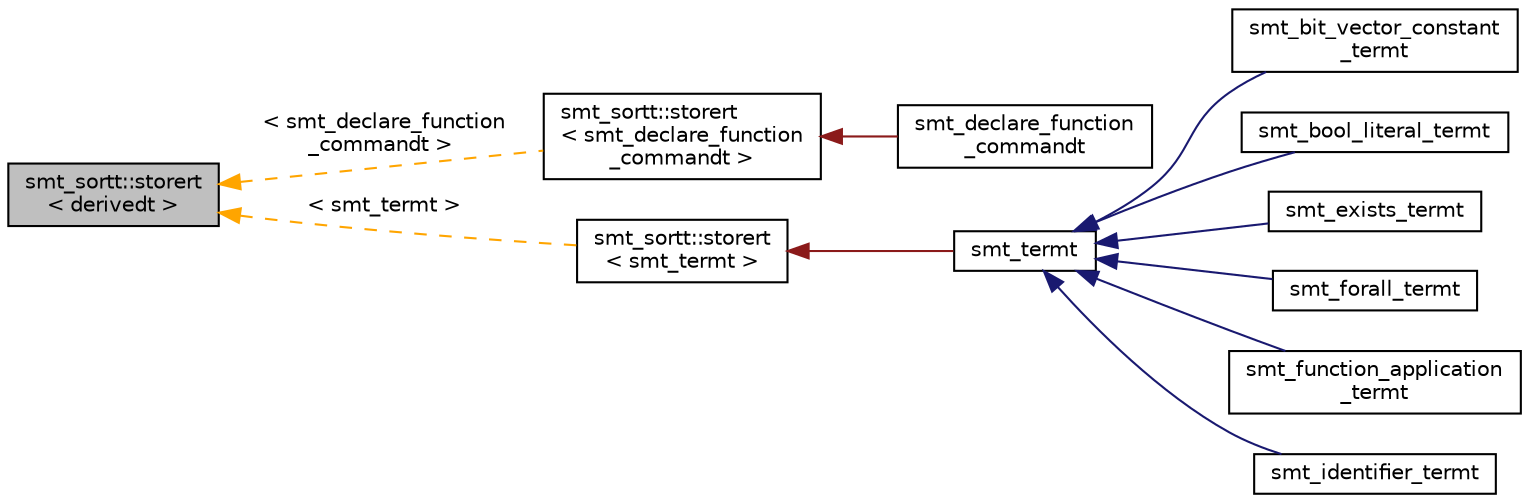 digraph "smt_sortt::storert&lt; derivedt &gt;"
{
 // LATEX_PDF_SIZE
  bgcolor="transparent";
  edge [fontname="Helvetica",fontsize="10",labelfontname="Helvetica",labelfontsize="10"];
  node [fontname="Helvetica",fontsize="10",shape=record];
  rankdir="LR";
  Node1 [label="smt_sortt::storert\l\< derivedt \>",height=0.2,width=0.4,color="black", fillcolor="grey75", style="filled", fontcolor="black",tooltip="Class for adding the ability to up and down cast smt_sortt to and from irept."];
  Node1 -> Node2 [dir="back",color="orange",fontsize="10",style="dashed",label=" \< smt_declare_function\l_commandt \>" ,fontname="Helvetica"];
  Node2 [label="smt_sortt::storert\l\< smt_declare_function\l_commandt \>",height=0.2,width=0.4,color="black",URL="$classsmt__sortt_1_1storert.html",tooltip=" "];
  Node2 -> Node3 [dir="back",color="firebrick4",fontsize="10",style="solid",fontname="Helvetica"];
  Node3 [label="smt_declare_function\l_commandt",height=0.2,width=0.4,color="black",URL="$classsmt__declare__function__commandt.html",tooltip=" "];
  Node1 -> Node4 [dir="back",color="orange",fontsize="10",style="dashed",label=" \< smt_termt \>" ,fontname="Helvetica"];
  Node4 [label="smt_sortt::storert\l\< smt_termt \>",height=0.2,width=0.4,color="black",URL="$classsmt__sortt_1_1storert.html",tooltip=" "];
  Node4 -> Node5 [dir="back",color="firebrick4",fontsize="10",style="solid",fontname="Helvetica"];
  Node5 [label="smt_termt",height=0.2,width=0.4,color="black",URL="$classsmt__termt.html",tooltip=" "];
  Node5 -> Node6 [dir="back",color="midnightblue",fontsize="10",style="solid",fontname="Helvetica"];
  Node6 [label="smt_bit_vector_constant\l_termt",height=0.2,width=0.4,color="black",URL="$classsmt__bit__vector__constant__termt.html",tooltip=" "];
  Node5 -> Node7 [dir="back",color="midnightblue",fontsize="10",style="solid",fontname="Helvetica"];
  Node7 [label="smt_bool_literal_termt",height=0.2,width=0.4,color="black",URL="$classsmt__bool__literal__termt.html",tooltip=" "];
  Node5 -> Node8 [dir="back",color="midnightblue",fontsize="10",style="solid",fontname="Helvetica"];
  Node8 [label="smt_exists_termt",height=0.2,width=0.4,color="black",URL="$classsmt__exists__termt.html",tooltip=" "];
  Node5 -> Node9 [dir="back",color="midnightblue",fontsize="10",style="solid",fontname="Helvetica"];
  Node9 [label="smt_forall_termt",height=0.2,width=0.4,color="black",URL="$classsmt__forall__termt.html",tooltip=" "];
  Node5 -> Node10 [dir="back",color="midnightblue",fontsize="10",style="solid",fontname="Helvetica"];
  Node10 [label="smt_function_application\l_termt",height=0.2,width=0.4,color="black",URL="$classsmt__function__application__termt.html",tooltip=" "];
  Node5 -> Node11 [dir="back",color="midnightblue",fontsize="10",style="solid",fontname="Helvetica"];
  Node11 [label="smt_identifier_termt",height=0.2,width=0.4,color="black",URL="$classsmt__identifier__termt.html",tooltip="Stores identifiers in unescaped and unquoted form."];
}
